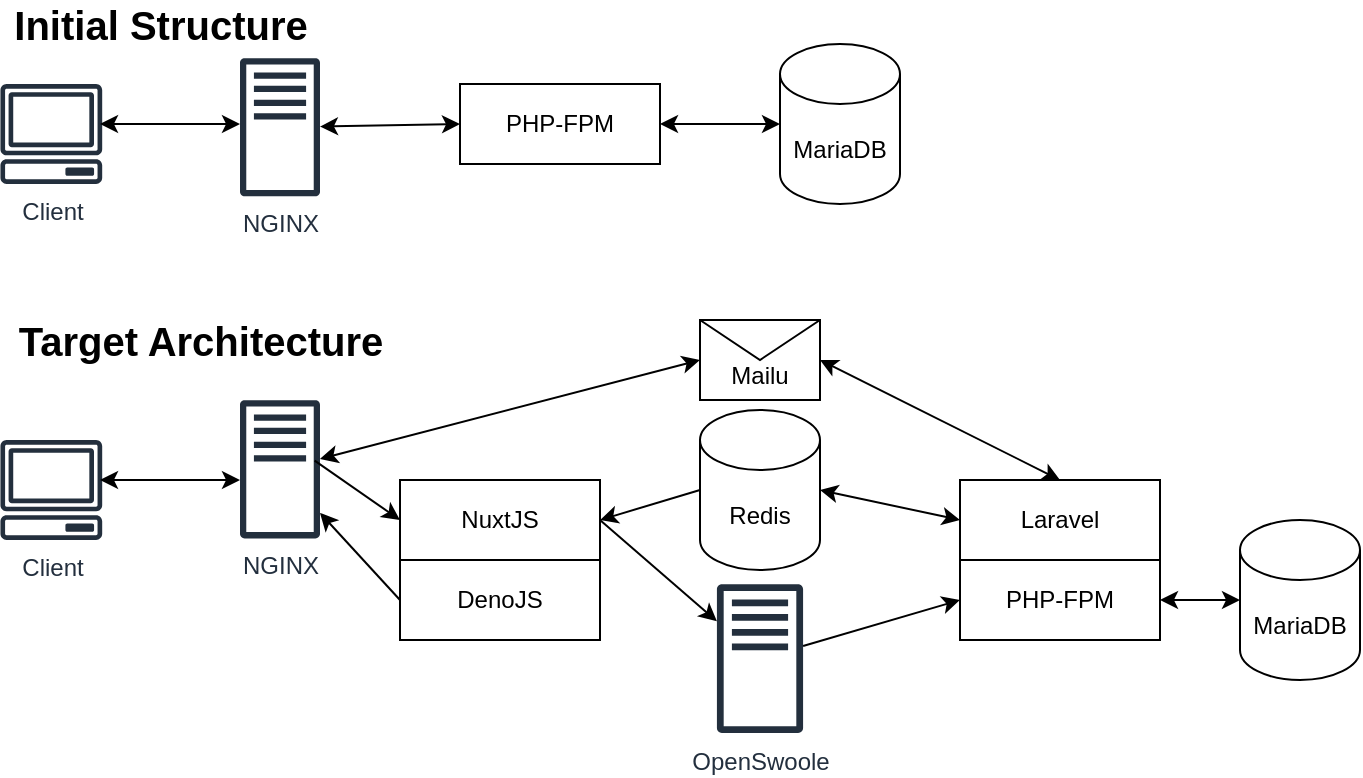 <mxfile version="17.4.2" type="device"><diagram id="mhVKq-E_IAeAA5tfz43B" name="Page-1"><mxGraphModel dx="1102" dy="892" grid="1" gridSize="10" guides="1" tooltips="1" connect="1" arrows="1" fold="1" page="1" pageScale="1" pageWidth="850" pageHeight="1100" math="0" shadow="0"><root><mxCell id="0"/><mxCell id="1" parent="0"/><mxCell id="XkXmDKFYBD9Lg87BX-Ai-1" value="MariaDB" style="shape=cylinder3;whiteSpace=wrap;html=1;boundedLbl=1;backgroundOutline=1;size=15;" vertex="1" parent="1"><mxGeometry x="430" y="100" width="60" height="80" as="geometry"/></mxCell><mxCell id="XkXmDKFYBD9Lg87BX-Ai-2" value="PHP-FPM" style="whiteSpace=wrap;html=1;align=center;" vertex="1" parent="1"><mxGeometry x="270" y="120" width="100" height="40" as="geometry"/></mxCell><mxCell id="XkXmDKFYBD9Lg87BX-Ai-4" value="NGINX" style="sketch=0;outlineConnect=0;fontColor=#232F3E;gradientColor=none;fillColor=#232F3D;strokeColor=none;dashed=0;verticalLabelPosition=bottom;verticalAlign=top;align=center;html=1;fontSize=12;fontStyle=0;aspect=fixed;pointerEvents=1;shape=mxgraph.aws4.traditional_server;" vertex="1" parent="1"><mxGeometry x="160" y="107" width="40" height="69.33" as="geometry"/></mxCell><mxCell id="XkXmDKFYBD9Lg87BX-Ai-5" value="MariaDB" style="shape=cylinder3;whiteSpace=wrap;html=1;boundedLbl=1;backgroundOutline=1;size=15;" vertex="1" parent="1"><mxGeometry x="660" y="338" width="60" height="80" as="geometry"/></mxCell><mxCell id="XkXmDKFYBD9Lg87BX-Ai-6" value="PHP-FPM" style="whiteSpace=wrap;html=1;align=center;" vertex="1" parent="1"><mxGeometry x="520" y="358" width="100" height="40" as="geometry"/></mxCell><mxCell id="XkXmDKFYBD9Lg87BX-Ai-7" value="NGINX" style="sketch=0;outlineConnect=0;fontColor=#232F3E;gradientColor=none;fillColor=#232F3D;strokeColor=none;dashed=0;verticalLabelPosition=bottom;verticalAlign=top;align=center;html=1;fontSize=12;fontStyle=0;aspect=fixed;pointerEvents=1;shape=mxgraph.aws4.traditional_server;" vertex="1" parent="1"><mxGeometry x="160" y="278" width="40" height="69.34" as="geometry"/></mxCell><mxCell id="XkXmDKFYBD9Lg87BX-Ai-8" value="Laravel" style="whiteSpace=wrap;html=1;align=center;" vertex="1" parent="1"><mxGeometry x="520" y="318" width="100" height="40" as="geometry"/></mxCell><mxCell id="XkXmDKFYBD9Lg87BX-Ai-10" value="NuxtJS" style="whiteSpace=wrap;html=1;align=center;" vertex="1" parent="1"><mxGeometry x="240" y="318" width="100" height="40" as="geometry"/></mxCell><mxCell id="XkXmDKFYBD9Lg87BX-Ai-11" value="DenoJS" style="whiteSpace=wrap;html=1;align=center;" vertex="1" parent="1"><mxGeometry x="240" y="358" width="100" height="40" as="geometry"/></mxCell><mxCell id="XkXmDKFYBD9Lg87BX-Ai-14" value="&lt;br&gt;Mailu" style="shape=message;html=1;whiteSpace=wrap;html=1;outlineConnect=0;" vertex="1" parent="1"><mxGeometry x="390" y="238" width="60" height="40" as="geometry"/></mxCell><mxCell id="XkXmDKFYBD9Lg87BX-Ai-15" value="OpenSwoole" style="sketch=0;outlineConnect=0;fontColor=#232F3E;gradientColor=none;fillColor=#232F3D;strokeColor=none;dashed=0;verticalLabelPosition=bottom;verticalAlign=top;align=center;html=1;fontSize=12;fontStyle=0;aspect=fixed;pointerEvents=1;shape=mxgraph.aws4.traditional_server;" vertex="1" parent="1"><mxGeometry x="398.46" y="370" width="43.08" height="74.68" as="geometry"/></mxCell><mxCell id="XkXmDKFYBD9Lg87BX-Ai-17" value="Redis" style="shape=cylinder3;whiteSpace=wrap;html=1;boundedLbl=1;backgroundOutline=1;size=15;" vertex="1" parent="1"><mxGeometry x="390" y="283" width="60" height="80" as="geometry"/></mxCell><mxCell id="XkXmDKFYBD9Lg87BX-Ai-20" value="" style="endArrow=classic;html=1;rounded=0;exitX=1;exitY=0.5;exitDx=0;exitDy=0;" edge="1" parent="1" source="XkXmDKFYBD9Lg87BX-Ai-10" target="XkXmDKFYBD9Lg87BX-Ai-15"><mxGeometry width="50" height="50" relative="1" as="geometry"><mxPoint x="400" y="470" as="sourcePoint"/><mxPoint x="400" y="427" as="targetPoint"/></mxGeometry></mxCell><mxCell id="XkXmDKFYBD9Lg87BX-Ai-21" value="" style="endArrow=classic;html=1;rounded=0;entryX=0;entryY=0.5;entryDx=0;entryDy=0;" edge="1" parent="1" source="XkXmDKFYBD9Lg87BX-Ai-15" target="XkXmDKFYBD9Lg87BX-Ai-6"><mxGeometry width="50" height="50" relative="1" as="geometry"><mxPoint x="400" y="470" as="sourcePoint"/><mxPoint x="450" y="420" as="targetPoint"/></mxGeometry></mxCell><mxCell id="XkXmDKFYBD9Lg87BX-Ai-23" value="" style="endArrow=classic;startArrow=classic;html=1;rounded=0;entryX=0;entryY=0.5;entryDx=0;entryDy=0;entryPerimeter=0;exitX=1;exitY=0.5;exitDx=0;exitDy=0;" edge="1" parent="1" source="XkXmDKFYBD9Lg87BX-Ai-6" target="XkXmDKFYBD9Lg87BX-Ai-5"><mxGeometry width="50" height="50" relative="1" as="geometry"><mxPoint x="400" y="470" as="sourcePoint"/><mxPoint x="450" y="420" as="targetPoint"/></mxGeometry></mxCell><mxCell id="XkXmDKFYBD9Lg87BX-Ai-30" value="" style="endArrow=classic;startArrow=classic;html=1;rounded=0;exitX=1;exitY=0.5;exitDx=0;exitDy=0;exitPerimeter=0;entryX=0;entryY=0.5;entryDx=0;entryDy=0;" edge="1" parent="1" source="XkXmDKFYBD9Lg87BX-Ai-17" target="XkXmDKFYBD9Lg87BX-Ai-8"><mxGeometry width="50" height="50" relative="1" as="geometry"><mxPoint x="400" y="470" as="sourcePoint"/><mxPoint x="450" y="420" as="targetPoint"/></mxGeometry></mxCell><mxCell id="XkXmDKFYBD9Lg87BX-Ai-33" value="" style="endArrow=classic;html=1;rounded=0;exitX=0;exitY=0.5;exitDx=0;exitDy=0;exitPerimeter=0;entryX=1;entryY=0.5;entryDx=0;entryDy=0;" edge="1" parent="1" source="XkXmDKFYBD9Lg87BX-Ai-17" target="XkXmDKFYBD9Lg87BX-Ai-10"><mxGeometry width="50" height="50" relative="1" as="geometry"><mxPoint x="340" y="515.1" as="sourcePoint"/><mxPoint x="407.5" y="530.005" as="targetPoint"/></mxGeometry></mxCell><mxCell id="XkXmDKFYBD9Lg87BX-Ai-37" value="" style="endArrow=classic;startArrow=classic;html=1;rounded=0;exitX=0;exitY=0.5;exitDx=0;exitDy=0;" edge="1" parent="1" source="XkXmDKFYBD9Lg87BX-Ai-2" target="XkXmDKFYBD9Lg87BX-Ai-4"><mxGeometry width="50" height="50" relative="1" as="geometry"><mxPoint x="313.85" y="185" as="sourcePoint"/><mxPoint x="240.0" y="198.585" as="targetPoint"/></mxGeometry></mxCell><mxCell id="XkXmDKFYBD9Lg87BX-Ai-38" value="" style="endArrow=classic;startArrow=classic;html=1;rounded=0;exitX=0;exitY=0.5;exitDx=0;exitDy=0;entryX=1;entryY=0.5;entryDx=0;entryDy=0;exitPerimeter=0;" edge="1" parent="1" source="XkXmDKFYBD9Lg87BX-Ai-1" target="XkXmDKFYBD9Lg87BX-Ai-2"><mxGeometry width="50" height="50" relative="1" as="geometry"><mxPoint x="418.85" y="171.41" as="sourcePoint"/><mxPoint x="345.0" y="184.995" as="targetPoint"/></mxGeometry></mxCell><mxCell id="XkXmDKFYBD9Lg87BX-Ai-41" value="Client" style="sketch=0;outlineConnect=0;fontColor=#232F3E;gradientColor=none;fillColor=#232F3D;strokeColor=none;dashed=0;verticalLabelPosition=bottom;verticalAlign=top;align=center;html=1;fontSize=12;fontStyle=0;aspect=fixed;pointerEvents=1;shape=mxgraph.aws4.client;" vertex="1" parent="1"><mxGeometry x="40" y="120" width="51.32" height="50" as="geometry"/></mxCell><mxCell id="XkXmDKFYBD9Lg87BX-Ai-42" value="Client" style="sketch=0;outlineConnect=0;fontColor=#232F3E;gradientColor=none;fillColor=#232F3D;strokeColor=none;dashed=0;verticalLabelPosition=bottom;verticalAlign=top;align=center;html=1;fontSize=12;fontStyle=0;aspect=fixed;pointerEvents=1;shape=mxgraph.aws4.client;" vertex="1" parent="1"><mxGeometry x="40" y="298.0" width="51.32" height="50" as="geometry"/></mxCell><mxCell id="XkXmDKFYBD9Lg87BX-Ai-43" value="" style="endArrow=classic;startArrow=classic;html=1;rounded=0;" edge="1" parent="1"><mxGeometry width="50" height="50" relative="1" as="geometry"><mxPoint x="90" y="140" as="sourcePoint"/><mxPoint x="160" y="140" as="targetPoint"/></mxGeometry></mxCell><mxCell id="XkXmDKFYBD9Lg87BX-Ai-44" value="" style="endArrow=classic;startArrow=classic;html=1;rounded=0;" edge="1" parent="1"><mxGeometry width="50" height="50" relative="1" as="geometry"><mxPoint x="90" y="318" as="sourcePoint"/><mxPoint x="160" y="318" as="targetPoint"/></mxGeometry></mxCell><mxCell id="XkXmDKFYBD9Lg87BX-Ai-45" value="" style="endArrow=classic;startArrow=classic;html=1;rounded=0;exitX=1;exitY=0.5;exitDx=0;exitDy=0;entryX=0.5;entryY=0;entryDx=0;entryDy=0;" edge="1" parent="1" source="XkXmDKFYBD9Lg87BX-Ai-14" target="XkXmDKFYBD9Lg87BX-Ai-8"><mxGeometry width="50" height="50" relative="1" as="geometry"><mxPoint x="400" y="470" as="sourcePoint"/><mxPoint x="450" y="420" as="targetPoint"/></mxGeometry></mxCell><mxCell id="XkXmDKFYBD9Lg87BX-Ai-46" value="" style="endArrow=classic;startArrow=classic;html=1;rounded=0;exitX=0;exitY=0.5;exitDx=0;exitDy=0;" edge="1" parent="1" source="XkXmDKFYBD9Lg87BX-Ai-14" target="XkXmDKFYBD9Lg87BX-Ai-7"><mxGeometry width="50" height="50" relative="1" as="geometry"><mxPoint x="460" y="268" as="sourcePoint"/><mxPoint x="580" y="328" as="targetPoint"/></mxGeometry></mxCell><mxCell id="XkXmDKFYBD9Lg87BX-Ai-48" value="" style="endArrow=classic;html=1;rounded=0;exitX=0.933;exitY=0.437;exitDx=0;exitDy=0;exitPerimeter=0;entryX=0;entryY=0.5;entryDx=0;entryDy=0;" edge="1" parent="1" source="XkXmDKFYBD9Lg87BX-Ai-7" target="XkXmDKFYBD9Lg87BX-Ai-10"><mxGeometry width="50" height="50" relative="1" as="geometry"><mxPoint x="200" y="312.66" as="sourcePoint"/><mxPoint x="258.46" y="363.33" as="targetPoint"/></mxGeometry></mxCell><mxCell id="XkXmDKFYBD9Lg87BX-Ai-49" value="" style="endArrow=classic;html=1;rounded=0;exitX=0;exitY=0.5;exitDx=0;exitDy=0;" edge="1" parent="1" source="XkXmDKFYBD9Lg87BX-Ai-11" target="XkXmDKFYBD9Lg87BX-Ai-7"><mxGeometry width="50" height="50" relative="1" as="geometry"><mxPoint x="360" y="358" as="sourcePoint"/><mxPoint x="418.46" y="408.67" as="targetPoint"/></mxGeometry></mxCell><mxCell id="XkXmDKFYBD9Lg87BX-Ai-50" value="&lt;font style=&quot;font-size: 20px&quot;&gt;&lt;b&gt;Initial Structure&lt;/b&gt;&lt;/font&gt;" style="text;html=1;align=center;verticalAlign=middle;resizable=0;points=[];autosize=1;strokeColor=none;fillColor=none;" vertex="1" parent="1"><mxGeometry x="40" y="80" width="160" height="20" as="geometry"/></mxCell><mxCell id="XkXmDKFYBD9Lg87BX-Ai-51" value="&lt;font style=&quot;font-size: 20px&quot;&gt;&lt;b&gt;Target Architecture&lt;/b&gt;&lt;/font&gt;" style="text;html=1;align=center;verticalAlign=middle;resizable=0;points=[];autosize=1;strokeColor=none;fillColor=none;" vertex="1" parent="1"><mxGeometry x="40" y="238" width="200" height="20" as="geometry"/></mxCell></root></mxGraphModel></diagram></mxfile>